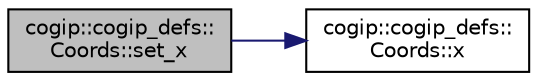 digraph "cogip::cogip_defs::Coords::set_x"
{
 // LATEX_PDF_SIZE
  bgcolor="transparent";
  edge [fontname="Helvetica",fontsize="10",labelfontname="Helvetica",labelfontsize="10"];
  node [fontname="Helvetica",fontsize="10",shape=record];
  rankdir="LR";
  Node1 [label="cogip::cogip_defs::\lCoords::set_x",height=0.2,width=0.4,color="black", fillcolor="grey75", style="filled", fontcolor="black",tooltip="Set X coordinate."];
  Node1 -> Node2 [color="midnightblue",fontsize="10",style="solid",fontname="Helvetica"];
  Node2 [label="cogip::cogip_defs::\lCoords::x",height=0.2,width=0.4,color="black",URL="$classcogip_1_1cogip__defs_1_1Coords.html#ae6736852dc2d28c35bfdebbc3e8f24b5",tooltip="Return X coordinate."];
}
